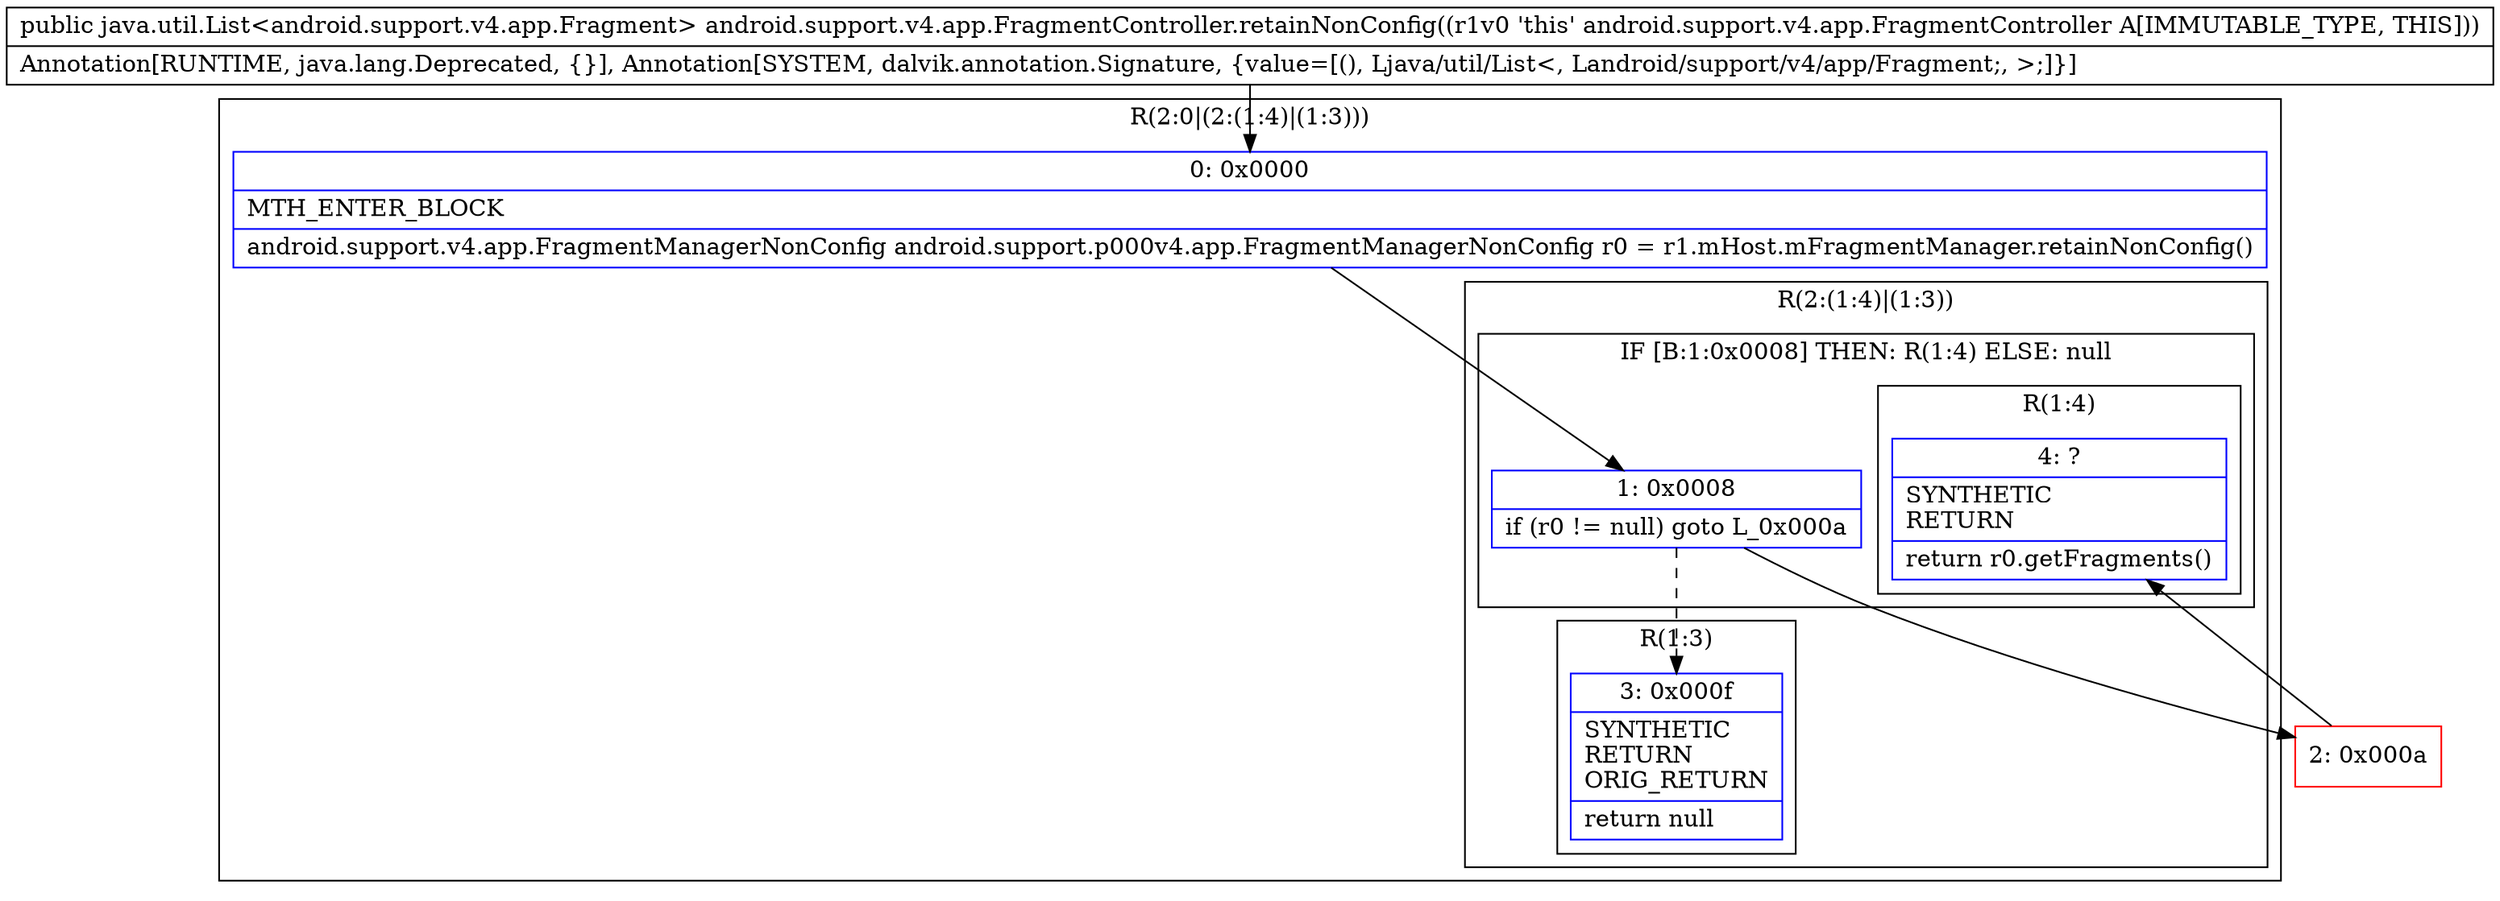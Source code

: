 digraph "CFG forandroid.support.v4.app.FragmentController.retainNonConfig()Ljava\/util\/List;" {
subgraph cluster_Region_450975724 {
label = "R(2:0|(2:(1:4)|(1:3)))";
node [shape=record,color=blue];
Node_0 [shape=record,label="{0\:\ 0x0000|MTH_ENTER_BLOCK\l|android.support.v4.app.FragmentManagerNonConfig android.support.p000v4.app.FragmentManagerNonConfig r0 = r1.mHost.mFragmentManager.retainNonConfig()\l}"];
subgraph cluster_Region_722714555 {
label = "R(2:(1:4)|(1:3))";
node [shape=record,color=blue];
subgraph cluster_IfRegion_405983487 {
label = "IF [B:1:0x0008] THEN: R(1:4) ELSE: null";
node [shape=record,color=blue];
Node_1 [shape=record,label="{1\:\ 0x0008|if (r0 != null) goto L_0x000a\l}"];
subgraph cluster_Region_2117482840 {
label = "R(1:4)";
node [shape=record,color=blue];
Node_4 [shape=record,label="{4\:\ ?|SYNTHETIC\lRETURN\l|return r0.getFragments()\l}"];
}
}
subgraph cluster_Region_1645609689 {
label = "R(1:3)";
node [shape=record,color=blue];
Node_3 [shape=record,label="{3\:\ 0x000f|SYNTHETIC\lRETURN\lORIG_RETURN\l|return null\l}"];
}
}
}
Node_2 [shape=record,color=red,label="{2\:\ 0x000a}"];
MethodNode[shape=record,label="{public java.util.List\<android.support.v4.app.Fragment\> android.support.v4.app.FragmentController.retainNonConfig((r1v0 'this' android.support.v4.app.FragmentController A[IMMUTABLE_TYPE, THIS]))  | Annotation[RUNTIME, java.lang.Deprecated, \{\}], Annotation[SYSTEM, dalvik.annotation.Signature, \{value=[(), Ljava\/util\/List\<, Landroid\/support\/v4\/app\/Fragment;, \>;]\}]\l}"];
MethodNode -> Node_0;
Node_0 -> Node_1;
Node_1 -> Node_2;
Node_1 -> Node_3[style=dashed];
Node_2 -> Node_4;
}

